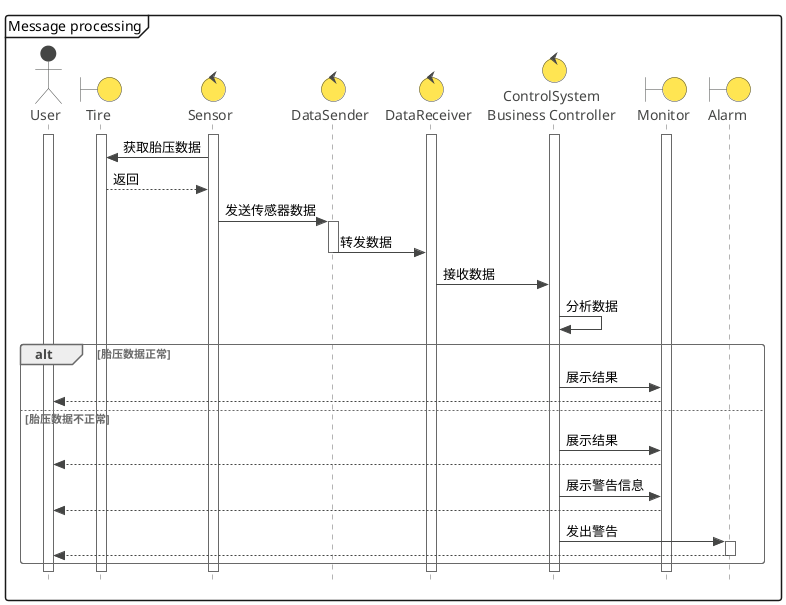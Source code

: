 @startuml
!theme vibrant
skinparam style strictuml
mainframe Message processing

actor User as user
boundary Tire as tire
control Sensor as sensor
'entity SensorData
control DataSender as sender
control DataReceiver as receiver
control "ControlSystem\nBusiness Controller" as system
boundary Monitor as monitor
boundary Alarm as alarm

user++
tire++
sensor++
receiver++
system++
monitor++

sensor -> tire : 获取胎压数据
tire --> sensor : 返回
sensor -> sender++ : 发送传感器数据
sender -> receiver : 转发数据
sender--
receiver -> system : 接收数据
system -> system : 分析数据
alt 胎压数据正常
    system -> monitor : 展示结果
    monitor --> user
else 胎压数据不正常
    system -> monitor : 展示结果
    monitor --> user
    system -> monitor : 展示警告信息
    monitor --> user
    system -> alarm++ : 发出警告
    alarm --> user
    alarm--
end


@enduml

